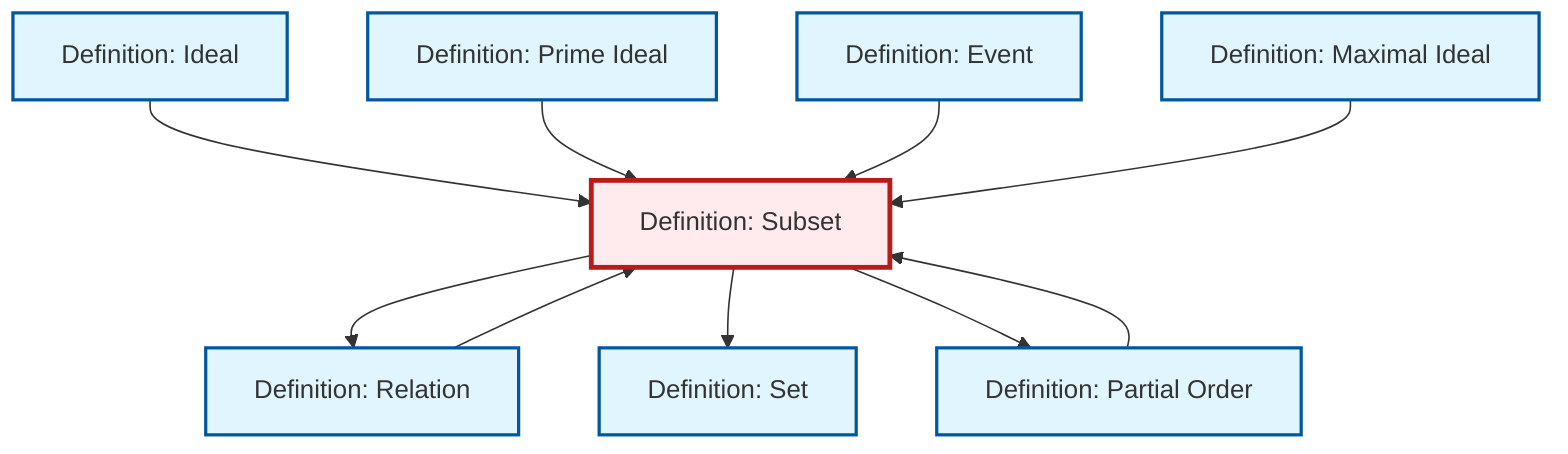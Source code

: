 graph TD
    classDef definition fill:#e1f5fe,stroke:#01579b,stroke-width:2px
    classDef theorem fill:#f3e5f5,stroke:#4a148c,stroke-width:2px
    classDef axiom fill:#fff3e0,stroke:#e65100,stroke-width:2px
    classDef example fill:#e8f5e9,stroke:#1b5e20,stroke-width:2px
    classDef current fill:#ffebee,stroke:#b71c1c,stroke-width:3px
    def-prime-ideal["Definition: Prime Ideal"]:::definition
    def-subset["Definition: Subset"]:::definition
    def-maximal-ideal["Definition: Maximal Ideal"]:::definition
    def-ideal["Definition: Ideal"]:::definition
    def-set["Definition: Set"]:::definition
    def-relation["Definition: Relation"]:::definition
    def-event["Definition: Event"]:::definition
    def-partial-order["Definition: Partial Order"]:::definition
    def-partial-order --> def-subset
    def-relation --> def-subset
    def-ideal --> def-subset
    def-prime-ideal --> def-subset
    def-subset --> def-relation
    def-subset --> def-set
    def-subset --> def-partial-order
    def-event --> def-subset
    def-maximal-ideal --> def-subset
    class def-subset current